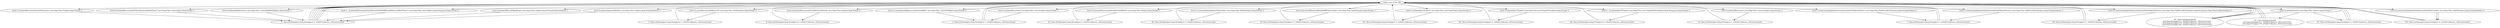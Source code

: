 digraph G {
	1403959531[label="Some user of the API"];
	1403959531 -> 1347162734;
	1347162734[label="(List(-2),ai/taint/HiddenClass{ java.lang.Class uncheckedMethod(java.lang.String) })"];
	1347162734 -> 30168045;
	30168045[label="1: Class.forName(java.lang.String(pc=-2, isNull=Unknown, isPrecise=true))"];
	30168045 -> 1403959531;
     
	1403959531[label="Some user of the API"];
	1403959531 -> -529446475;
	-529446475[label="(List(-1),sun/reflect/misc/ReflectUtil{ java.lang.Class forName(java.lang.String) })"];
	-529446475 -> -1222430672;
	-1222430672[label="5: Class.forName(java.lang.String(pc=-1, isNull=Unknown, isPrecise=true))"];
	-1222430672 -> 1403959531;
     
	1403959531[label="Some user of the API"];
	1403959531 -> -317808061;
	-317808061[label="(List(-2, -3),ai/taint/DecoratingClassHierarchyWithDifferentBehaviors$SubClassC{ java.lang.Class execute(java.lang.String,java.lang.String) })"];
	-317808061 -> 30168045;
	30168045[label="1: Class.forName(java.lang.String(pc=-2, isNull=Unknown, isPrecise=true))"];
	30168045 -> 1403959531;
     
	1403959531[label="Some user of the API"];
	1403959531 -> -531327835;
	-531327835[label="(List(-2),ai/taint/PermissionCheckNotOnCallstack{ java.lang.Class foo(java.lang.String) })"];
	-531327835 -> 1931453684;
	1931453684[label="8: Class.forName(java.lang.String(pc=-2, isNull=Unknown, isPrecise=true))"];
	1931453684 -> 1403959531;
     
	1403959531[label="Some user of the API"];
	1403959531 -> 471823457;
	471823457[label="(List(-2),ai/taint/ReturnEdgeMerge{ java.lang.Class foo(java.lang.String,boolean,boolean) })"];
	471823457 -> 30168045;
	30168045[label="1: Class.forName(java.lang.String(pc=-2, isNull=Unknown, isPrecise=true))"];
	30168045 -> 1403959531;
     
	1403959531[label="Some user of the API"];
	1403959531 -> 1487586340;
	1487586340[label="(List(-1),sun/org/mozilla/javascript/internal/Kit{ java.lang.Class classOrNull(java.lang.String) })"];
	1487586340 -> -1695312852;
	-1695312852[label="1: Class.forName(java.lang.String(pc=-1, isNull=Unknown, isPrecise=true))"];
	-1695312852 -> 1403959531;
     
	1403959531[label="Some user of the API"];
	1403959531 -> -1892234890;
	-1892234890[label="(List(-2),ai/taint/ImpossiblePath{ java.lang.Class foo(java.lang.String,boolean) })"];
	-1892234890 -> 30168045;
	30168045[label="1: Class.forName(java.lang.String(pc=-2, isNull=Unknown, isPrecise=true))"];
	30168045 -> 1403959531;
	30168045 -> 1403959531;
     
	1403959531[label="Some user of the API"];
	1403959531 -> -1654140567;
	-1654140567[label="(List(-2),ai/taint/PermissionCheckNotOnAllPaths{ java.lang.Class foo(java.lang.String) })"];
	-1654140567 -> -190347807;
	-190347807[label="16: Class.forName(java.lang.String(pc=-2, isNull=Unknown, isPrecise=true))"];
	-190347807 -> 1403959531;
     
	1403959531[label="Some user of the API"];
	1403959531 -> 864711826;
	864711826[label="(List(-1),com/sun/beans/finder/ClassFinder{ java.lang.Class findClass(java.lang.String) })"];
	864711826 -> 399797601;
	399797601[label="39: Class.forName(java.lang.String(pc=-1, isNull=Unknown, isPrecise=true))"];
	399797601 -> 1403959531;
     
	1403959531[label="Some user of the API"];
	1403959531 -> 493681328;
	493681328[label="(List(-2),java/util/ResourceBundle$RBClassLoader{ java.lang.Class loadClass(java.lang.String) })"];
	493681328 -> 765173472;
	765173472[label="15: Class.forName(java.lang.String(pc=-2, isNull=Unknown, isPrecise=true))"];
	765173472 -> 1403959531;
     
	1403959531[label="Some user of the API"];
	1403959531 -> -971062585;
	-971062585[label="(List(-1),ai/taint/Java7Exploit{ java.lang.Class java7exploit(java.lang.String) })"];
	-971062585 -> -1501488038;
	-1501488038[label="32: Class.forName(java.lang.String(pc=-1, isNull=Unknown, isPrecise=true))"];
	-1501488038 -> 1403959531;
     
	1403959531[label="Some user of the API"];
	1403959531 -> 1639364942;
	1639364942[label="(List(-1),ai/taint/Java7Exploit{ java.lang.Class java7exploitFixed(java.lang.String) })"];
	1639364942 -> -1028605858;
	-1028605858[label="36: Class.forName(java.lang.String(pc=-1, isNull=Unknown, isPrecise=true))"];
	-1028605858 -> 1403959531;
     
	1403959531[label="Some user of the API"];
	1403959531 -> -1348443947;
	-1348443947[label="(List(-1, -2),ai/taint/Java7Exploit{ java.lang.Class java7exploitNotFixed(java.lang.String,java.lang.String) })"];
	-1348443947 -> 696875039;
	696875039[label="36: Class.forName(java.lang.String(pc=-2, isNull=Unknown, isPrecise=true))"];
	696875039 -> 1403959531;
     
	1403959531[label="Some user of the API"];
	1403959531 -> -1537839438;
	-1537839438[label="(List(-1),ai/taint/Recursion{ java.lang.Class recursive(java.lang.String) })"];
	-1537839438 -> -1695312852;
	-1695312852[label="1: Class.forName(java.lang.String(pc=-1, isNull=Unknown, isPrecise=true))"];
	-1695312852 -> 1403959531;
     
	1403959531[label="Some user of the API"];
	1403959531 -> 2041590268;
	2041590268[label="(List(-1),ai/taint/Recursion{ java.lang.Class recursiveA(java.lang.String) })"];
	2041590268 -> -960307425;
	-960307425[label="15: Class.forName(java.lang.String(pc=-1, isNull=Unknown, isPrecise=true))"];
	-960307425 -> 1403959531;

	1403959531[label="Some user of the API"];
	1403959531 -> 1656733314;
	1656733314[label="(List(-1),com/sun/org/apache/xerces/internal/utils/ObjectFactory{ java.lang.Class findProviderClass(java.lang.String,boolean) })"];
	1656733314 -> 1161494066;
	1161494066[label="7: Class.forName(java.lang.String(pc=-1, isNull=Unknown, isPrecise=true))"];
	1161494066 -> 1403959531;

	1403959531[label="Some user of the API"];
	1403959531 -> 138897692;
	138897692[label="(List(-1),com/sun/org/apache/xerces/internal/utils/ObjectFactory{ java.lang.Class findProviderClass(java.lang.String,java.lang.ClassLoader,boolean) })"];
	138897692 -> 1287020447;
	1287020447[label="59: Class.forName(java.lang.String(pc=-1, isNull=Unknown, isPrecise=true))"];
	1287020447 -> 1403959531;
	1287020447 -> 1403959531;

	1403959531[label="Some user of the API"];
	1403959531 -> -899557669;
	-899557669[label="(List(-2),ai/taint/RecursionClassAsParameter{ java.lang.Class foo(java.lang.String) })"];
	-899557669 -> 30168045;
	30168045[label="1: Class.forName(java.lang.String(pc=-2, isNull=Unknown, isPrecise=true))"];
	30168045 -> 1403959531;

	1403959531[label="Some user of the API"];
	1403959531 -> -1944150061;
	-1944150061[label="(List(-2),ai/taint/RecursionAndClassHierarchy$SubClassC{ java.lang.Class execute(java.lang.String) })"];
	-1944150061 -> 30168045;
	30168045[label="1: Class.forName(java.lang.String(pc=-2, isNull=Unknown, isPrecise=true))"];
	30168045 -> 1403959531;
	1403959531[label="Some user of the API"];
	1403959531 -> -798966179;
	-798966179[label="(List(-1),ai/taint/Switch{ java.lang.Class foo(java.lang.String) })"];
	-798966179 -> -1573740879;
	-798966179 -> -2017780485;
	-798966179 -> 677541401;
	677541401[label="97: Class.forName(java.lang.String(pc=-1, isNull=Unknown, isPrecise=true))"];
	677541401 -> 1403959531;
	677541401 -> 1403959531;
	677541401 -> 1403959531;
	-2017780485[label="97: Class.forName(OneOf(
	java.lang.String(pc=-1, isNull=Unknown, isPrecise=true),
	java.lang.String(pc=79, isNull=Unknown, isPrecise=true)))"];
	-2017780485 -> 1403959531;
	-2017780485 -> 1403959531;
	-2017780485 -> 1403959531;
	-1573740879[label="97: Class.forName(OneOf(
	java.lang.String(pc=-1, isNull=Unknown, isPrecise=true),
	java.lang.String(pc=79, isNull=Unknown, isPrecise=true),
	java.lang.String(pc=56, isNull=Unknown, isPrecise=true)))"];
	-1573740879 -> 1403959531;
	-1573740879 -> 1403959531;
	-1573740879 -> 1403959531;

	1403959531[label="Some user of the API"];
	1403959531 -> 785139776;
	785139776[label="(List(-1),com/sun/org/apache/xalan/internal/utils/ObjectFactory{ java.lang.Class findProviderClass(java.lang.String,boolean) })"];
	785139776 -> 1161494066;
	1161494066[label="7: Class.forName(java.lang.String(pc=-1, isNull=Unknown, isPrecise=true))"];
	1161494066 -> 1403959531;

	1403959531[label="Some user of the API"];
	1403959531 -> -2119368613;
	-2119368613[label="(List(-2),com/sun/org/apache/bcel/internal/util/ClassLoader{ java.lang.Class loadClass(java.lang.String,boolean) })"];
	-2119368613 -> -308419509;
	-2119368613 -> -308419509;
	-308419509[label="153: Class.forName(java.lang.String(pc=-2, isNull=Unknown, isPrecise=true))"];
	-308419509 -> 1403959531;
	-308419509[label="153: Class.forName(java.lang.String(pc=-2, isNull=Unknown, isPrecise=true))"];
	-308419509 -> 1403959531;
}